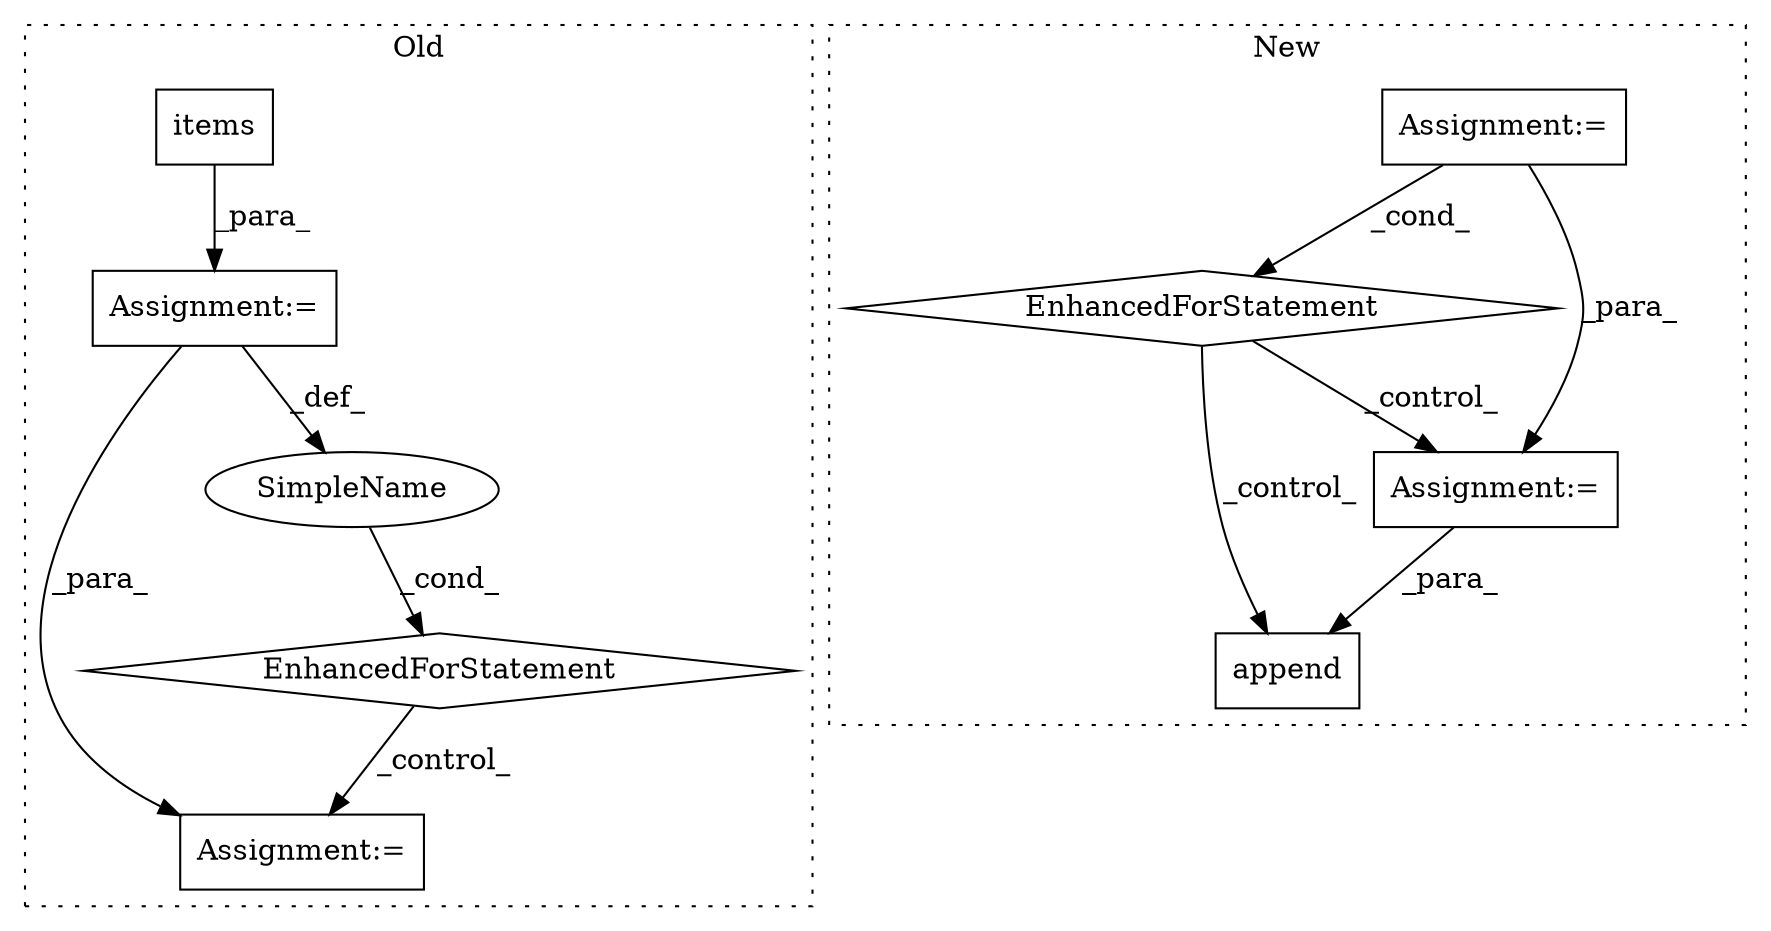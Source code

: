 digraph G {
subgraph cluster0 {
1 [label="items" a="32" s="1742" l="7" shape="box"];
3 [label="Assignment:=" a="7" s="1646,1749" l="68,2" shape="box"];
4 [label="EnhancedForStatement" a="70" s="2085,2194" l="81,2" shape="diamond"];
7 [label="Assignment:=" a="7" s="2208,2333" l="65,2" shape="box"];
8 [label="SimpleName" a="42" s="2170" l="4" shape="ellipse"];
label = "Old";
style="dotted";
}
subgraph cluster1 {
2 [label="append" a="32" s="2281,2291" l="7,1" shape="box"];
5 [label="EnhancedForStatement" a="70" s="2049,2128" l="57,2" shape="diamond"];
6 [label="Assignment:=" a="7" s="2049,2128" l="57,2" shape="box"];
9 [label="Assignment:=" a="7" s="2143" l="1" shape="box"];
label = "New";
style="dotted";
}
1 -> 3 [label="_para_"];
3 -> 8 [label="_def_"];
3 -> 7 [label="_para_"];
4 -> 7 [label="_control_"];
5 -> 2 [label="_control_"];
5 -> 9 [label="_control_"];
6 -> 5 [label="_cond_"];
6 -> 9 [label="_para_"];
8 -> 4 [label="_cond_"];
9 -> 2 [label="_para_"];
}
